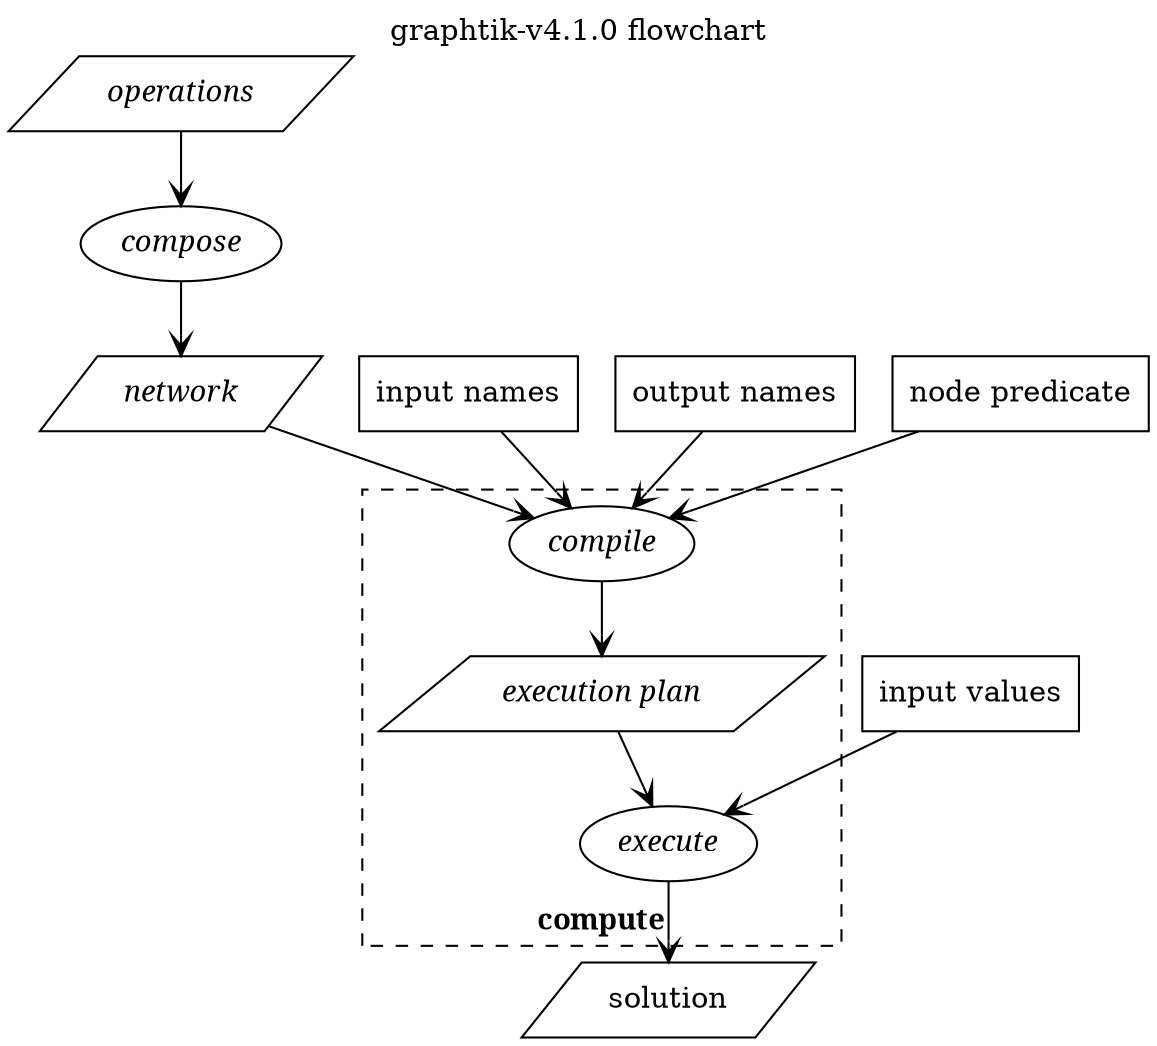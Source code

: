 # Render it manually with this command, and remember to update result in git:
#
#   dot docs/GraphtikFlowchart.dot -Tsvg -odocs/source/images/GraphtikFlowchart-vX.Y.Z.svg
#
digraph {
    label="graphtik-v4.1.0 flowchart";
    labelloc=t;

    operations  [shape=parallelogram fontname="italic" URL="https://graphtik.readthedocs.io/en/latest/arch.html#term-operation"];
    compose     [fontname="italic" URL="https://graphtik.readthedocs.io/en/latest/arch.html#term-composition"];
    network     [shape=parallelogram fontname="italic" URL="https://graphtik.readthedocs.io/en/latest/arch.html#term-network"];
    inputs      [shape=rect label="input names" URL="https://graphtik.readthedocs.io/en/latest/arch.html#term-inputs"];
    outputs     [shape=rect label="output names" URL="https://graphtik.readthedocs.io/en/latest/arch.html#term-outputs"];
    predicate     [shape=rect label="node predicate" URL="https://graphtik.readthedocs.io/en/latest/arch.html#term-node-predicate"];
    subgraph cluster_compute {
        label=compute
        fontname=bold
        style=dashed;
        labelloc=b;

        compile     [fontname="italic" URL="https://graphtik.readthedocs.io/en/latest/arch.html#term-compilation"];
        plan        [shape=parallelogram label="execution plan" fontname="italic" URL="https://graphtik.readthedocs.io/en/latest/arch.html#term-execution-plan"];
        execute     [fontname=italic fontname="italic" URL="https://graphtik.readthedocs.io/en/latest/arch.html#term-execution"];
    }
    values      [shape=rect label="input values" URL="https://graphtik.readthedocs.io/en/latest/arch.html#term-inputs"];
    solution    [shape=parallelogram URL="https://graphtik.readthedocs.io/en/latest/arch.html#term-solution"];

    operations -> compose -> network    [arrowhead=vee];
    {network inputs outputs predicate} -> compile -> plan  [arrowhead=vee];
    {plan values} -> execute -> solution [arrowhead=vee];
}